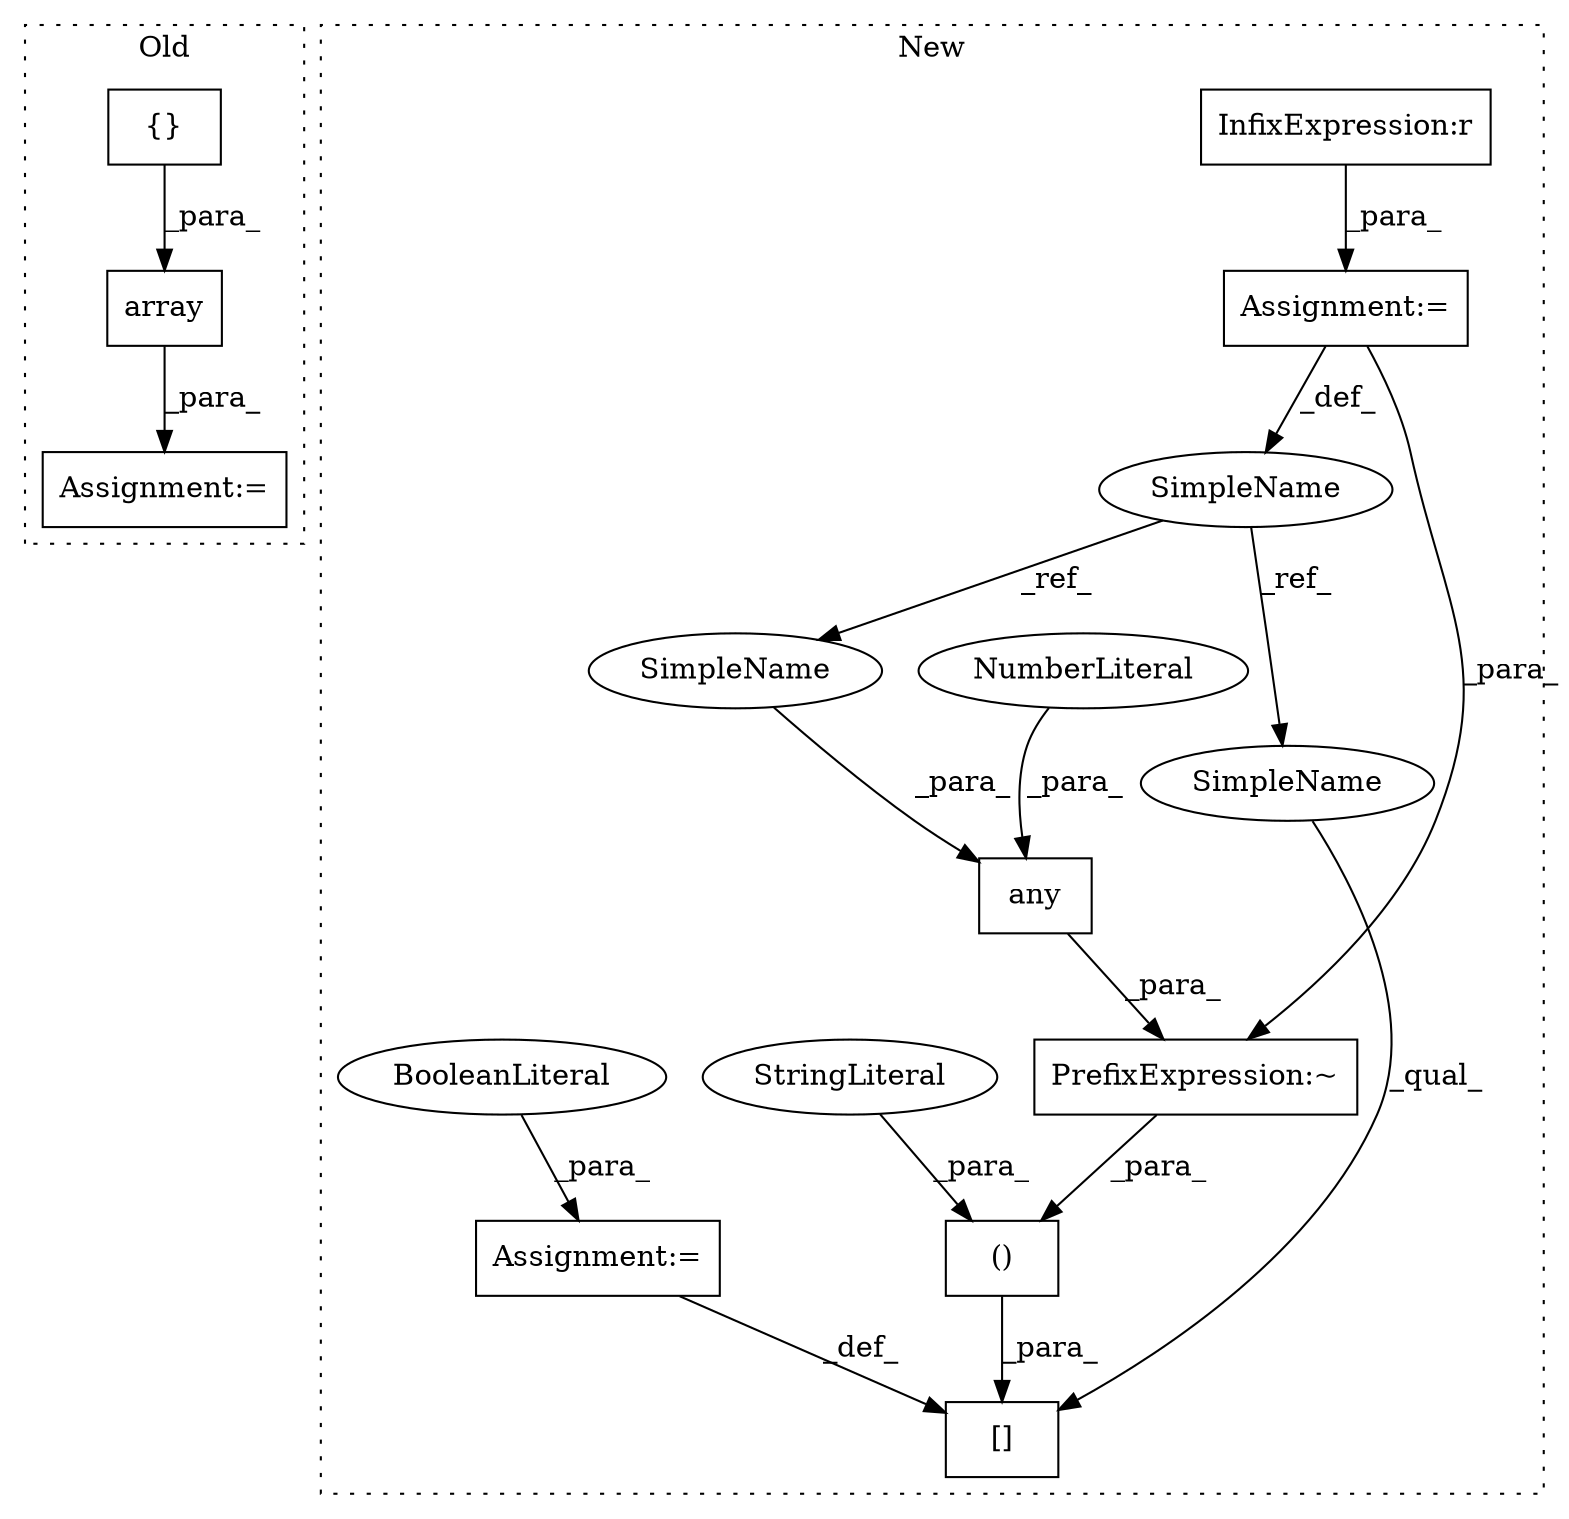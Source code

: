digraph G {
subgraph cluster0 {
1 [label="array" a="32" s="1967,1987" l="6,1" shape="box"];
3 [label="Assignment:=" a="7" s="1949" l="1" shape="box"];
7 [label="{}" a="4" s="1208" l="2" shape="box"];
label = "Old";
style="dotted";
}
subgraph cluster1 {
2 [label="any" a="32" s="1426,1444" l="4,1" shape="box"];
4 [label="Assignment:=" a="7" s="1334" l="1" shape="box"];
5 [label="()" a="106" s="1390" l="55" shape="box"];
6 [label="[]" a="2" s="1372,1445" l="18,2" shape="box"];
8 [label="NumberLiteral" a="34" s="1443" l="1" shape="ellipse"];
9 [label="SimpleName" a="42" s="1322" l="12" shape="ellipse"];
10 [label="StringLiteral" a="45" s="1390" l="16" shape="ellipse"];
11 [label="InfixExpression:r" a="27" s="1207" l="4" shape="box"];
12 [label="Assignment:=" a="7" s="1447" l="1" shape="box"];
13 [label="BooleanLiteral" a="9" s="1448" l="4" shape="ellipse"];
14 [label="PrefixExpression:~" a="38" s="1419" l="1" shape="box"];
15 [label="SimpleName" a="42" s="1372" l="12" shape="ellipse"];
16 [label="SimpleName" a="42" s="1430" l="12" shape="ellipse"];
label = "New";
style="dotted";
}
1 -> 3 [label="_para_"];
2 -> 14 [label="_para_"];
4 -> 9 [label="_def_"];
4 -> 14 [label="_para_"];
5 -> 6 [label="_para_"];
7 -> 1 [label="_para_"];
8 -> 2 [label="_para_"];
9 -> 16 [label="_ref_"];
9 -> 15 [label="_ref_"];
10 -> 5 [label="_para_"];
11 -> 4 [label="_para_"];
12 -> 6 [label="_def_"];
13 -> 12 [label="_para_"];
14 -> 5 [label="_para_"];
15 -> 6 [label="_qual_"];
16 -> 2 [label="_para_"];
}